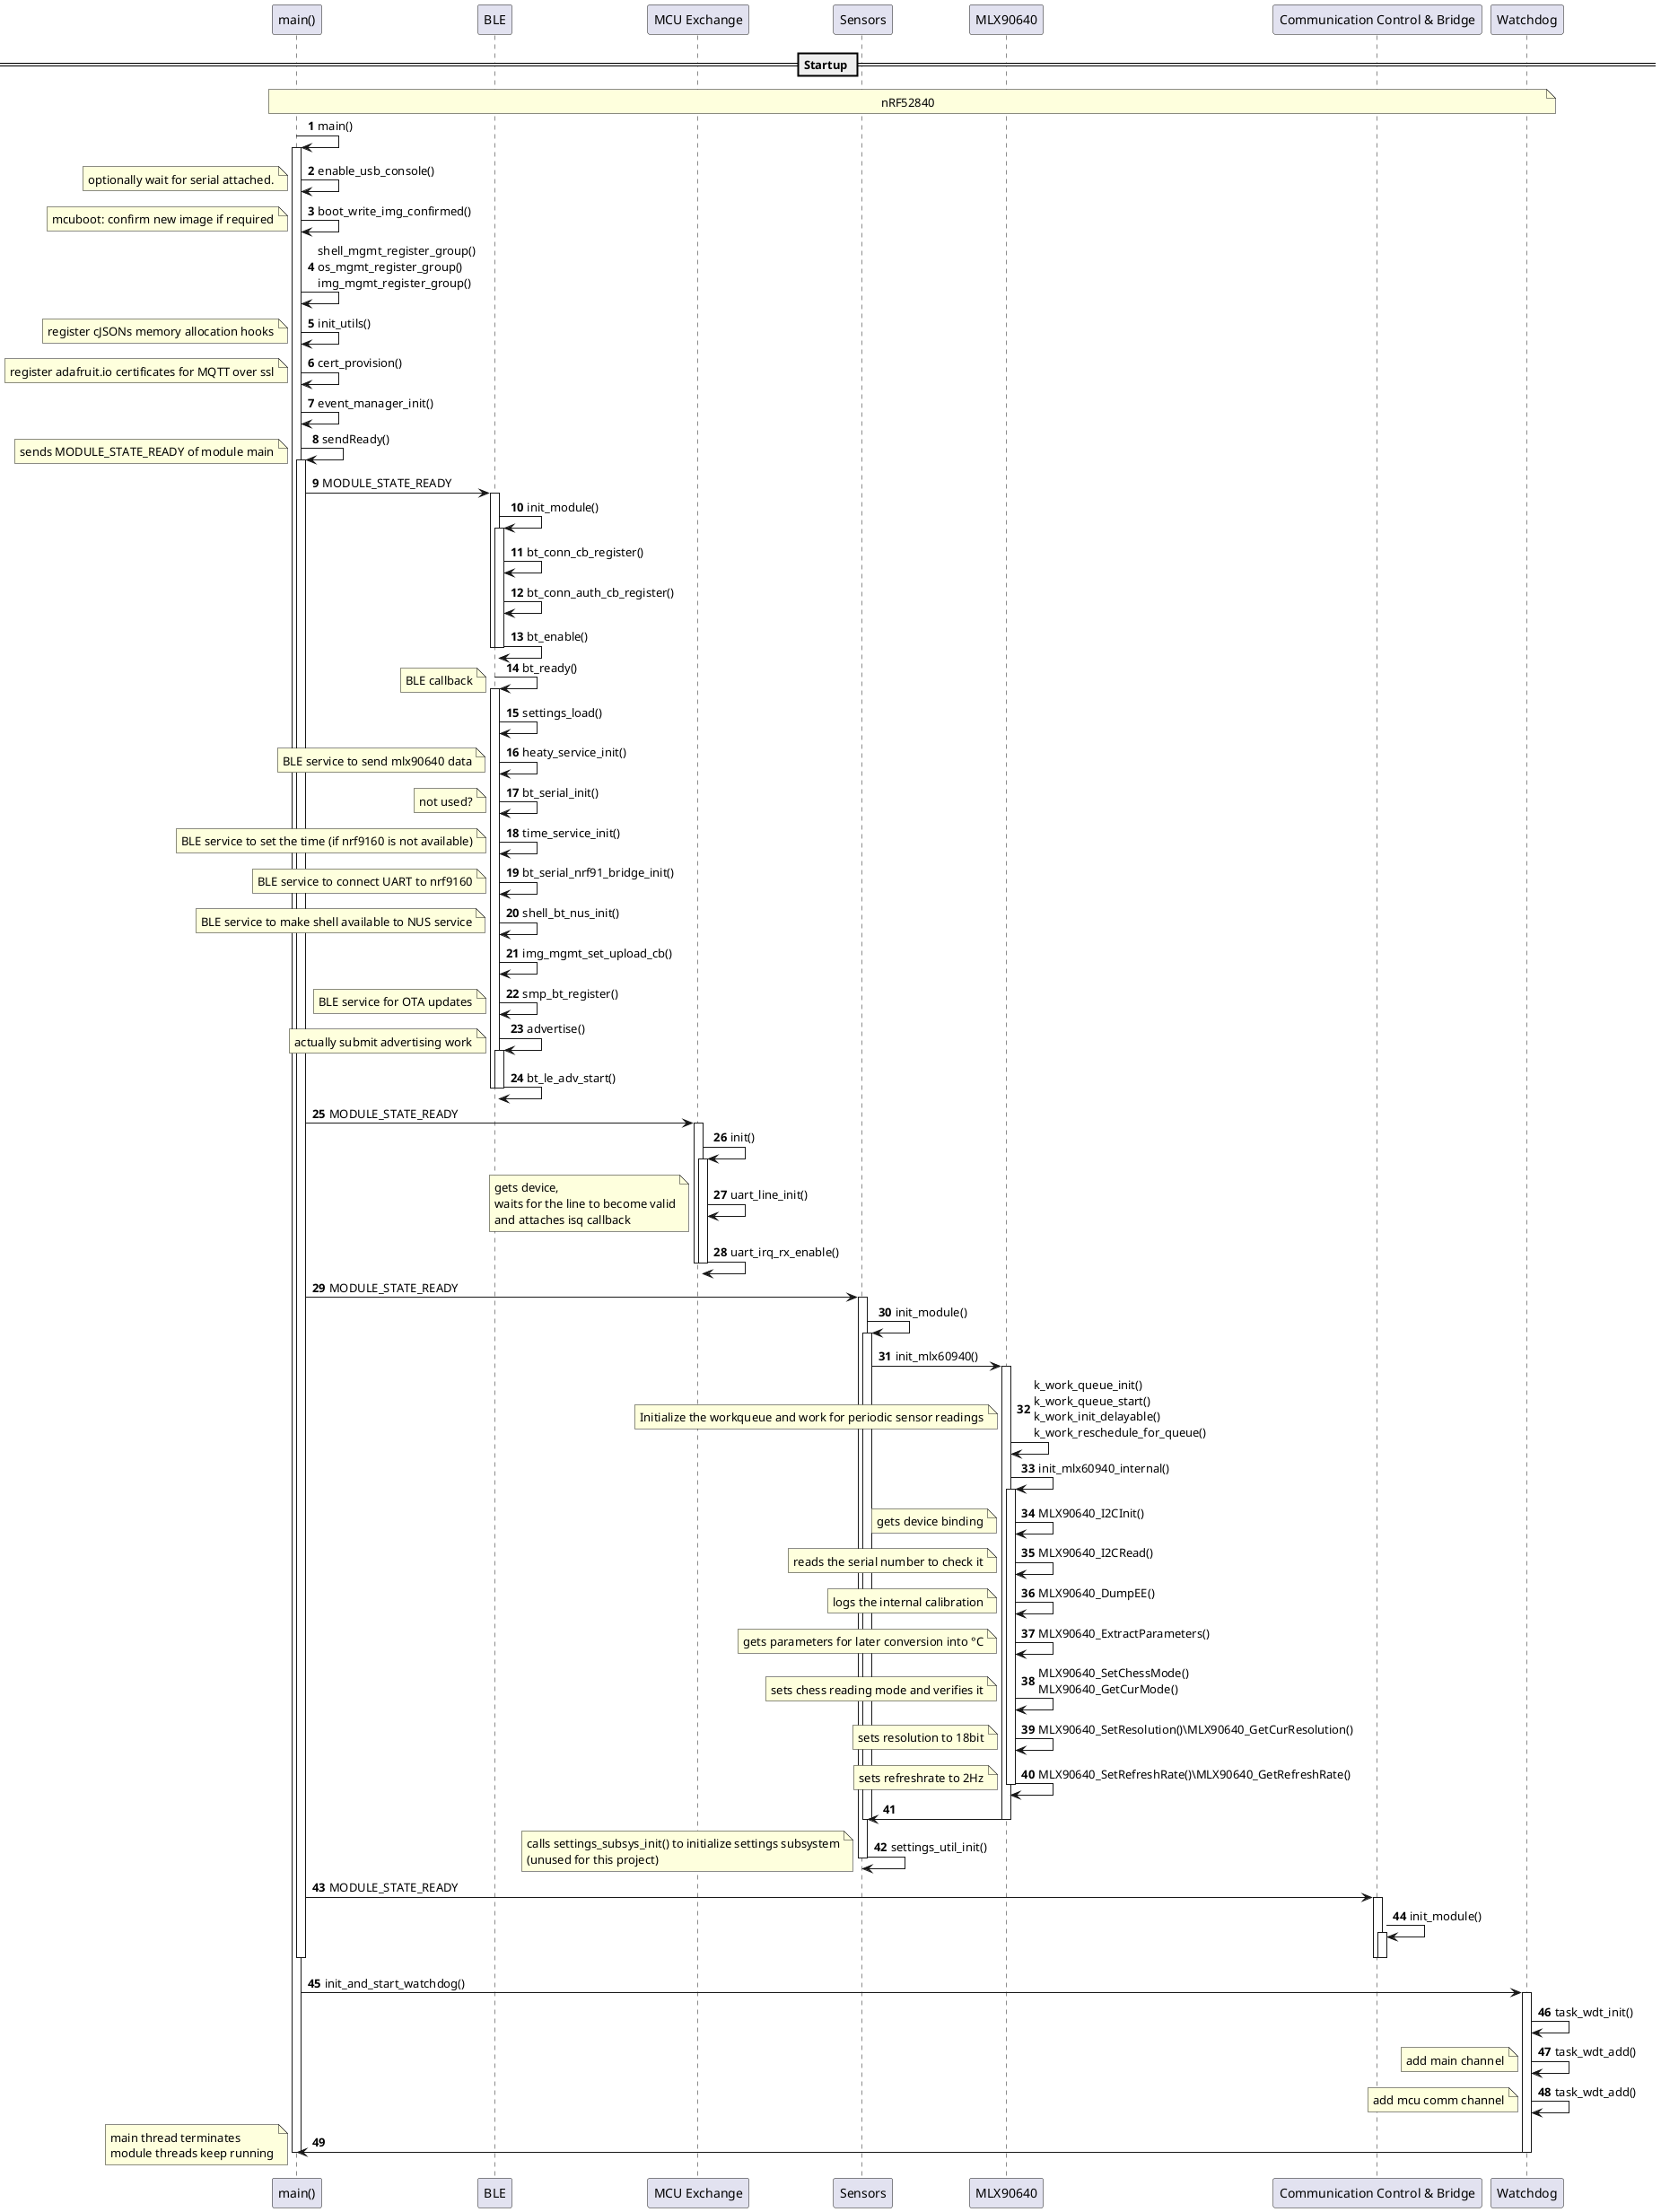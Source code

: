 @startuml
autonumber

== Startup ==

note across : nRF52840

participant "main()" as main

participant "BLE" as nRF52840_ble
participant "MCU Exchange" as nRF52840_mcuEx
participant "Sensors" as nRF52840_sensors
participant "MLX90640" as nRF52840_mlx90640
participant "Communication Control & Bridge" as nRF52840_comm
participant "Watchdog" as nRF52840_watchdog

main -> main ++ : main()
main -> main : enable_usb_console()
note left : optionally wait for serial attached.
main -> main : boot_write_img_confirmed()
note left : mcuboot: confirm new image if required
main -> main : shell_mgmt_register_group()\nos_mgmt_register_group()\nimg_mgmt_register_group()
main -> main : init_utils()
note left : register cJSONs memory allocation hooks
main -> main : cert_provision()
note left : register adafruit.io certificates for MQTT over ssl
'main -> main : connect_lte()
'main -> main : memfault_zephyr_port_post_data()
main -> main : event_manager_init()
main -> main ++ : sendReady()
note left : sends MODULE_STATE_READY of module main
main -> nRF52840_ble ++ : MODULE_STATE_READY
nRF52840_ble -> nRF52840_ble ++ : init_module()
nRF52840_ble -> nRF52840_ble : bt_conn_cb_register()
nRF52840_ble -> nRF52840_ble : bt_conn_auth_cb_register()
nRF52840_ble -> nRF52840_ble -- : bt_enable()
deactivate nRF52840_ble
nRF52840_ble -> nRF52840_ble ++ : bt_ready()
note left: BLE callback
nRF52840_ble -> nRF52840_ble : settings_load()
nRF52840_ble -> nRF52840_ble : heaty_service_init()
note left : BLE service to send mlx90640 data
nRF52840_ble -> nRF52840_ble : bt_serial_init()
note left : not used?
nRF52840_ble -> nRF52840_ble : time_service_init()
note left : BLE service to set the time (if nrf9160 is not available)
nRF52840_ble -> nRF52840_ble : bt_serial_nrf91_bridge_init()
note left : BLE service to connect UART to nrf9160
nRF52840_ble -> nRF52840_ble : shell_bt_nus_init()
note left : BLE service to make shell available to NUS service
nRF52840_ble -> nRF52840_ble : img_mgmt_set_upload_cb()
nRF52840_ble -> nRF52840_ble : smp_bt_register()
note left : BLE service for OTA updates
nRF52840_ble -> nRF52840_ble ++ : advertise()
note left : actually submit advertising work
nRF52840_ble -> nRF52840_ble -- : bt_le_adv_start()
deactivate nRF52840_ble


main -> nRF52840_mcuEx ++ : MODULE_STATE_READY
nRF52840_mcuEx -> nRF52840_mcuEx ++ : init()
nRF52840_mcuEx -> nRF52840_mcuEx  : uart_line_init()
note left : gets device,\nwaits for the line to become valid\nand attaches isq callback
nRF52840_mcuEx -> nRF52840_mcuEx  : uart_irq_rx_enable()
deactivate nRF52840_mcuEx
deactivate nRF52840_mcuEx

main -> nRF52840_sensors ++ : MODULE_STATE_READY
nRF52840_sensors -> nRF52840_sensors ++ : init_module()
nRF52840_sensors -> nRF52840_mlx90640 ++ : init_mlx60940()
nRF52840_mlx90640 -> nRF52840_mlx90640 : k_work_queue_init()\nk_work_queue_start()\nk_work_init_delayable()\nk_work_reschedule_for_queue()
note left : Initialize the workqueue and work for periodic sensor readings
nRF52840_mlx90640 -> nRF52840_mlx90640 ++ : init_mlx60940_internal()
nRF52840_mlx90640 -> nRF52840_mlx90640 : MLX90640_I2CInit()
note left : gets device binding
nRF52840_mlx90640 -> nRF52840_mlx90640 : MLX90640_I2CRead()
note left : reads the serial number to check it
nRF52840_mlx90640 -> nRF52840_mlx90640 : MLX90640_DumpEE()
note left : logs the internal calibration
nRF52840_mlx90640 -> nRF52840_mlx90640 : MLX90640_ExtractParameters()
note left : gets parameters for later conversion into °C
nRF52840_mlx90640 -> nRF52840_mlx90640 : MLX90640_SetChessMode()\nMLX90640_GetCurMode()
note left : sets chess reading mode and verifies it
nRF52840_mlx90640 -> nRF52840_mlx90640 : MLX90640_SetResolution()\MLX90640_GetCurResolution()
note left : sets resolution to 18bit
nRF52840_mlx90640 -> nRF52840_mlx90640 -- : MLX90640_SetRefreshRate()\MLX90640_GetRefreshRate()
note left : sets refreshrate to 2Hz
nRF52840_mlx90640 -> nRF52840_sensors --
deactivate nRF52840_sensors
nRF52840_sensors -> nRF52840_sensors : settings_util_init()
note left : calls settings_subsys_init() to initialize settings subsystem\n(unused for this project)
deactivate nRF52840_sensors

main -> nRF52840_comm ++ : MODULE_STATE_READY
nRF52840_comm -> nRF52840_comm ++-- : init_module()
deactivate nRF52840_comm

deactivate main
main -> nRF52840_watchdog ++ : init_and_start_watchdog()
nRF52840_watchdog -> nRF52840_watchdog : task_wdt_init()
nRF52840_watchdog -> nRF52840_watchdog : task_wdt_add()
note left : add main channel
nRF52840_watchdog -> nRF52840_watchdog : task_wdt_add()
note left : add mcu comm channel
nRF52840_watchdog -> main --
deactivate main
note left: main thread terminates\nmodule threads keep running
@enduml
